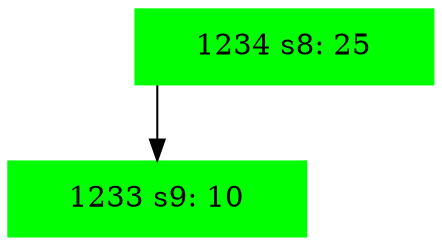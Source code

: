 digraph G{
node[shape="record"];
node0xc00008e060[label="<f0>|<f1>1234  s8: 25|<f2>",color=green,style =filled];
node0xc00008e120[label="<f0>|<f1>1233 s9: 10|<f2>",color=green,style =filled];
node0xc00008e060:f0->node0xc00008e120:f1
}
